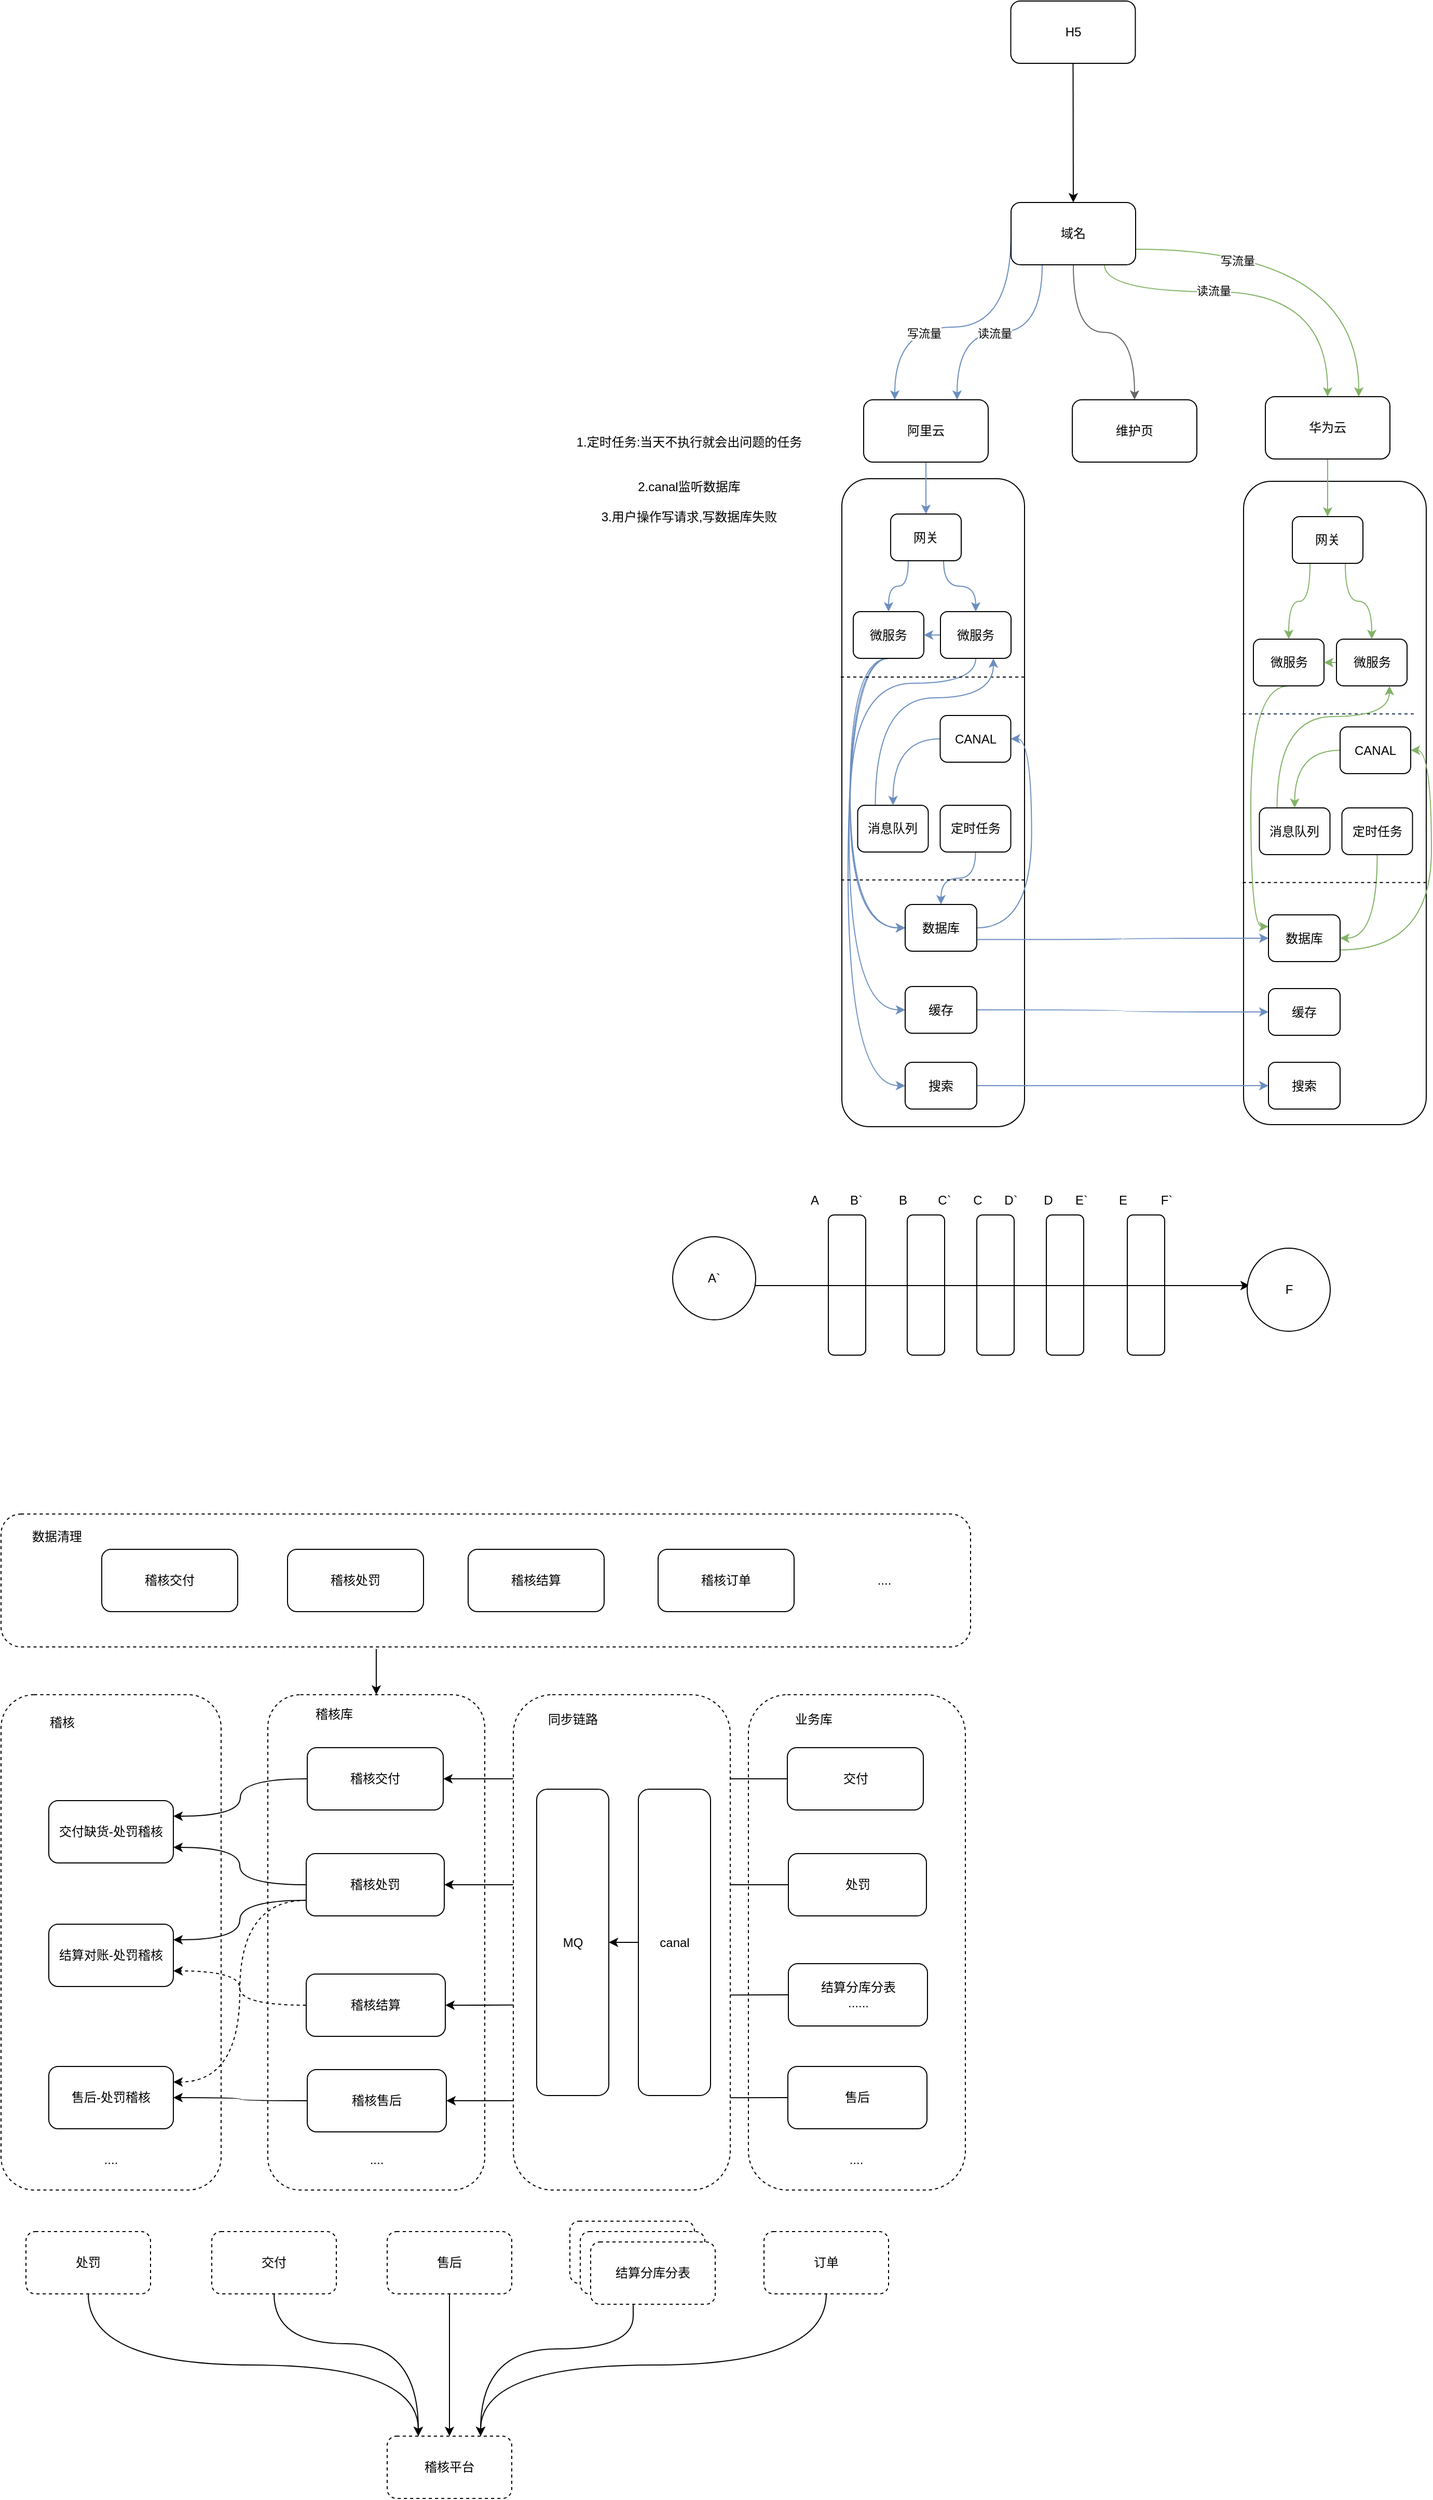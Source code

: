 <mxfile version="14.5.10" type="github">
  <diagram id="KDqxreiP4ad8gOxXgdTT" name="第 1 页">
    <mxGraphModel dx="2034" dy="1723" grid="0" gridSize="10" guides="1" tooltips="1" connect="1" arrows="1" fold="1" page="1" pageScale="1" pageWidth="827" pageHeight="1169" math="0" shadow="0">
      <root>
        <mxCell id="0" />
        <mxCell id="1" parent="0" />
        <mxCell id="o6z7c6YkSsa5U2Unl_VQ-19" value="" style="rounded=1;whiteSpace=wrap;html=1;shadow=0;dashed=1;" parent="1" vertex="1">
          <mxGeometry x="-535" y="1450" width="209" height="477" as="geometry" />
        </mxCell>
        <mxCell id="HoCIJuBs-ylIktW7Ew41-20" value="" style="rounded=1;whiteSpace=wrap;html=1;shadow=0;dashed=1;arcSize=18;" vertex="1" parent="1">
          <mxGeometry x="-72" y="1450" width="209" height="477" as="geometry" />
        </mxCell>
        <mxCell id="HoCIJuBs-ylIktW7Ew41-62" style="edgeStyle=orthogonalEdgeStyle;curved=1;rounded=0;orthogonalLoop=1;jettySize=auto;html=1;exitX=0;exitY=0.5;exitDx=0;exitDy=0;" edge="1" parent="1" source="HoCIJuBs-ylIktW7Ew41-59" target="HoCIJuBs-ylIktW7Ew41-56">
          <mxGeometry relative="1" as="geometry" />
        </mxCell>
        <mxCell id="o6z7c6YkSsa5U2Unl_VQ-18" value="" style="rounded=1;whiteSpace=wrap;html=1;shadow=0;dashed=1;" parent="1" vertex="1">
          <mxGeometry x="-792" y="1450" width="212" height="477" as="geometry" />
        </mxCell>
        <mxCell id="CtFvst-kLlxkVtz9HqXl-45" value="" style="rounded=1;whiteSpace=wrap;html=1;" parent="1" vertex="1">
          <mxGeometry x="405" y="281.5" width="176" height="619.5" as="geometry" />
        </mxCell>
        <mxCell id="CtFvst-kLlxkVtz9HqXl-6" value="" style="rounded=1;whiteSpace=wrap;html=1;" parent="1" vertex="1">
          <mxGeometry x="18" y="279" width="176" height="624" as="geometry" />
        </mxCell>
        <mxCell id="CtFvst-kLlxkVtz9HqXl-5" style="edgeStyle=orthogonalEdgeStyle;orthogonalLoop=1;jettySize=auto;html=1;exitX=0;exitY=0.5;exitDx=0;exitDy=0;curved=1;entryX=0.25;entryY=0;entryDx=0;entryDy=0;fillColor=#dae8fc;strokeColor=#6c8ebf;" parent="1" source="CtFvst-kLlxkVtz9HqXl-1" target="CtFvst-kLlxkVtz9HqXl-2" edge="1">
          <mxGeometry relative="1" as="geometry">
            <Array as="points">
              <mxPoint x="181" y="133" />
              <mxPoint x="69" y="133" />
            </Array>
          </mxGeometry>
        </mxCell>
        <mxCell id="CtFvst-kLlxkVtz9HqXl-113" value="写流量" style="edgeLabel;html=1;align=center;verticalAlign=middle;resizable=0;points=[];" parent="CtFvst-kLlxkVtz9HqXl-5" vertex="1" connectable="0">
          <mxGeometry x="0.279" y="6" relative="1" as="geometry">
            <mxPoint as="offset" />
          </mxGeometry>
        </mxCell>
        <mxCell id="CtFvst-kLlxkVtz9HqXl-43" style="edgeStyle=orthogonalEdgeStyle;curved=1;orthogonalLoop=1;jettySize=auto;html=1;exitX=0.5;exitY=1;exitDx=0;exitDy=0;entryX=0.5;entryY=0;entryDx=0;entryDy=0;fillColor=#f5f5f5;strokeColor=#666666;" parent="1" source="CtFvst-kLlxkVtz9HqXl-1" target="CtFvst-kLlxkVtz9HqXl-3" edge="1">
          <mxGeometry relative="1" as="geometry" />
        </mxCell>
        <mxCell id="CtFvst-kLlxkVtz9HqXl-63" style="edgeStyle=orthogonalEdgeStyle;curved=1;orthogonalLoop=1;jettySize=auto;html=1;exitX=0.75;exitY=1;exitDx=0;exitDy=0;entryX=0.5;entryY=0;entryDx=0;entryDy=0;fillColor=#d5e8d4;strokeColor=#82b366;" parent="1" source="CtFvst-kLlxkVtz9HqXl-1" target="CtFvst-kLlxkVtz9HqXl-4" edge="1">
          <mxGeometry relative="1" as="geometry">
            <Array as="points">
              <mxPoint x="271" y="99" />
              <mxPoint x="486" y="99" />
            </Array>
          </mxGeometry>
        </mxCell>
        <mxCell id="CtFvst-kLlxkVtz9HqXl-117" value="读流量" style="edgeLabel;html=1;align=center;verticalAlign=middle;resizable=0;points=[];" parent="CtFvst-kLlxkVtz9HqXl-63" vertex="1" connectable="0">
          <mxGeometry x="-0.234" y="1" relative="1" as="geometry">
            <mxPoint as="offset" />
          </mxGeometry>
        </mxCell>
        <mxCell id="CtFvst-kLlxkVtz9HqXl-112" style="edgeStyle=orthogonalEdgeStyle;curved=1;orthogonalLoop=1;jettySize=auto;html=1;exitX=0.25;exitY=1;exitDx=0;exitDy=0;entryX=0.75;entryY=0;entryDx=0;entryDy=0;strokeColor=#6c8ebf;fillColor=#dae8fc;" parent="1" source="CtFvst-kLlxkVtz9HqXl-1" target="CtFvst-kLlxkVtz9HqXl-2" edge="1">
          <mxGeometry relative="1" as="geometry" />
        </mxCell>
        <mxCell id="CtFvst-kLlxkVtz9HqXl-114" value="读流量" style="edgeLabel;html=1;align=center;verticalAlign=middle;resizable=0;points=[];" parent="CtFvst-kLlxkVtz9HqXl-112" vertex="1" connectable="0">
          <mxGeometry x="0.047" y="1" relative="1" as="geometry">
            <mxPoint as="offset" />
          </mxGeometry>
        </mxCell>
        <mxCell id="CtFvst-kLlxkVtz9HqXl-116" style="edgeStyle=orthogonalEdgeStyle;curved=1;orthogonalLoop=1;jettySize=auto;html=1;exitX=1;exitY=0.75;exitDx=0;exitDy=0;entryX=0.75;entryY=0;entryDx=0;entryDy=0;strokeColor=#82b366;fillColor=#d5e8d4;" parent="1" source="CtFvst-kLlxkVtz9HqXl-1" target="CtFvst-kLlxkVtz9HqXl-4" edge="1">
          <mxGeometry relative="1" as="geometry" />
        </mxCell>
        <mxCell id="CtFvst-kLlxkVtz9HqXl-118" value="写流量" style="edgeLabel;html=1;align=center;verticalAlign=middle;resizable=0;points=[];" parent="CtFvst-kLlxkVtz9HqXl-116" vertex="1" connectable="0">
          <mxGeometry x="-0.451" y="-11" relative="1" as="geometry">
            <mxPoint as="offset" />
          </mxGeometry>
        </mxCell>
        <mxCell id="CtFvst-kLlxkVtz9HqXl-1" value="域名" style="rounded=1;whiteSpace=wrap;html=1;" parent="1" vertex="1">
          <mxGeometry x="181" y="13" width="120" height="60" as="geometry" />
        </mxCell>
        <mxCell id="CtFvst-kLlxkVtz9HqXl-21" style="edgeStyle=orthogonalEdgeStyle;curved=1;orthogonalLoop=1;jettySize=auto;html=1;exitX=0.5;exitY=1;exitDx=0;exitDy=0;fillColor=#dae8fc;strokeColor=#6c8ebf;" parent="1" source="CtFvst-kLlxkVtz9HqXl-2" target="CtFvst-kLlxkVtz9HqXl-18" edge="1">
          <mxGeometry relative="1" as="geometry" />
        </mxCell>
        <mxCell id="CtFvst-kLlxkVtz9HqXl-2" value="阿里云" style="rounded=1;whiteSpace=wrap;html=1;" parent="1" vertex="1">
          <mxGeometry x="39" y="203" width="120" height="60" as="geometry" />
        </mxCell>
        <mxCell id="CtFvst-kLlxkVtz9HqXl-3" value="维护页" style="rounded=1;whiteSpace=wrap;html=1;" parent="1" vertex="1">
          <mxGeometry x="240" y="203" width="120" height="60" as="geometry" />
        </mxCell>
        <mxCell id="CtFvst-kLlxkVtz9HqXl-60" style="edgeStyle=orthogonalEdgeStyle;curved=1;orthogonalLoop=1;jettySize=auto;html=1;exitX=0.5;exitY=1;exitDx=0;exitDy=0;entryX=0.5;entryY=0;entryDx=0;entryDy=0;fillColor=#d5e8d4;strokeColor=#82b366;" parent="1" source="CtFvst-kLlxkVtz9HqXl-4" target="CtFvst-kLlxkVtz9HqXl-50" edge="1">
          <mxGeometry relative="1" as="geometry" />
        </mxCell>
        <mxCell id="CtFvst-kLlxkVtz9HqXl-4" value="华为云" style="rounded=1;whiteSpace=wrap;html=1;" parent="1" vertex="1">
          <mxGeometry x="426" y="200" width="120" height="60" as="geometry" />
        </mxCell>
        <mxCell id="CtFvst-kLlxkVtz9HqXl-15" style="edgeStyle=orthogonalEdgeStyle;orthogonalLoop=1;jettySize=auto;html=1;exitX=0.5;exitY=1;exitDx=0;exitDy=0;curved=1;" parent="1" source="CtFvst-kLlxkVtz9HqXl-10" target="CtFvst-kLlxkVtz9HqXl-1" edge="1">
          <mxGeometry relative="1" as="geometry" />
        </mxCell>
        <mxCell id="CtFvst-kLlxkVtz9HqXl-10" value="H5" style="rounded=1;whiteSpace=wrap;html=1;" parent="1" vertex="1">
          <mxGeometry x="180.75" y="-181" width="120" height="60" as="geometry" />
        </mxCell>
        <mxCell id="CtFvst-kLlxkVtz9HqXl-68" style="edgeStyle=orthogonalEdgeStyle;curved=1;orthogonalLoop=1;jettySize=auto;html=1;exitX=0.5;exitY=1;exitDx=0;exitDy=0;entryX=0;entryY=0.5;entryDx=0;entryDy=0;fillColor=#dae8fc;strokeColor=#6c8ebf;" parent="1" source="CtFvst-kLlxkVtz9HqXl-16" target="CtFvst-kLlxkVtz9HqXl-34" edge="1">
          <mxGeometry relative="1" as="geometry">
            <Array as="points">
              <mxPoint x="26" y="452" />
              <mxPoint x="26" y="712" />
            </Array>
          </mxGeometry>
        </mxCell>
        <mxCell id="CtFvst-kLlxkVtz9HqXl-105" style="edgeStyle=orthogonalEdgeStyle;curved=1;orthogonalLoop=1;jettySize=auto;html=1;exitX=0.5;exitY=1;exitDx=0;exitDy=0;entryX=0;entryY=0.5;entryDx=0;entryDy=0;strokeColor=#6c8ebf;fillColor=#dae8fc;" parent="1" source="CtFvst-kLlxkVtz9HqXl-16" target="CtFvst-kLlxkVtz9HqXl-33" edge="1">
          <mxGeometry relative="1" as="geometry">
            <Array as="points">
              <mxPoint x="25" y="452" />
              <mxPoint x="25" y="791" />
            </Array>
          </mxGeometry>
        </mxCell>
        <mxCell id="CtFvst-kLlxkVtz9HqXl-106" style="edgeStyle=orthogonalEdgeStyle;curved=1;orthogonalLoop=1;jettySize=auto;html=1;exitX=0.5;exitY=1;exitDx=0;exitDy=0;entryX=0;entryY=0.5;entryDx=0;entryDy=0;strokeColor=#6c8ebf;fillColor=#dae8fc;" parent="1" source="CtFvst-kLlxkVtz9HqXl-16" target="CtFvst-kLlxkVtz9HqXl-35" edge="1">
          <mxGeometry relative="1" as="geometry">
            <Array as="points">
              <mxPoint x="24" y="452" />
              <mxPoint x="24" y="864" />
            </Array>
          </mxGeometry>
        </mxCell>
        <mxCell id="CtFvst-kLlxkVtz9HqXl-16" value="微服务" style="rounded=1;whiteSpace=wrap;html=1;" parent="1" vertex="1">
          <mxGeometry x="29" y="407" width="68" height="45" as="geometry" />
        </mxCell>
        <mxCell id="CtFvst-kLlxkVtz9HqXl-70" style="edgeStyle=orthogonalEdgeStyle;curved=1;orthogonalLoop=1;jettySize=auto;html=1;exitX=0.5;exitY=1;exitDx=0;exitDy=0;entryX=0;entryY=0.5;entryDx=0;entryDy=0;fillColor=#dae8fc;strokeColor=#6c8ebf;" parent="1" source="CtFvst-kLlxkVtz9HqXl-17" target="CtFvst-kLlxkVtz9HqXl-34" edge="1">
          <mxGeometry relative="1" as="geometry">
            <Array as="points">
              <mxPoint x="26" y="476" />
              <mxPoint x="26" y="712" />
            </Array>
          </mxGeometry>
        </mxCell>
        <mxCell id="CtFvst-kLlxkVtz9HqXl-75" style="edgeStyle=orthogonalEdgeStyle;curved=1;orthogonalLoop=1;jettySize=auto;html=1;exitX=0;exitY=0.5;exitDx=0;exitDy=0;entryX=1;entryY=0.5;entryDx=0;entryDy=0;fillColor=#dae8fc;strokeColor=#6c8ebf;" parent="1" source="CtFvst-kLlxkVtz9HqXl-17" target="CtFvst-kLlxkVtz9HqXl-16" edge="1">
          <mxGeometry relative="1" as="geometry" />
        </mxCell>
        <mxCell id="CtFvst-kLlxkVtz9HqXl-17" value="微服务" style="rounded=1;whiteSpace=wrap;html=1;" parent="1" vertex="1">
          <mxGeometry x="113" y="407" width="68" height="45" as="geometry" />
        </mxCell>
        <mxCell id="CtFvst-kLlxkVtz9HqXl-23" style="edgeStyle=orthogonalEdgeStyle;curved=1;orthogonalLoop=1;jettySize=auto;html=1;exitX=0.75;exitY=1;exitDx=0;exitDy=0;entryX=0.5;entryY=0;entryDx=0;entryDy=0;fillColor=#dae8fc;strokeColor=#6c8ebf;" parent="1" source="CtFvst-kLlxkVtz9HqXl-18" target="CtFvst-kLlxkVtz9HqXl-17" edge="1">
          <mxGeometry relative="1" as="geometry" />
        </mxCell>
        <mxCell id="CtFvst-kLlxkVtz9HqXl-25" style="edgeStyle=orthogonalEdgeStyle;curved=1;orthogonalLoop=1;jettySize=auto;html=1;exitX=0.25;exitY=1;exitDx=0;exitDy=0;entryX=0.5;entryY=0;entryDx=0;entryDy=0;fillColor=#dae8fc;strokeColor=#6c8ebf;" parent="1" source="CtFvst-kLlxkVtz9HqXl-18" target="CtFvst-kLlxkVtz9HqXl-16" edge="1">
          <mxGeometry relative="1" as="geometry" />
        </mxCell>
        <mxCell id="CtFvst-kLlxkVtz9HqXl-18" value="网关" style="rounded=1;whiteSpace=wrap;html=1;" parent="1" vertex="1">
          <mxGeometry x="65" y="313" width="68" height="45" as="geometry" />
        </mxCell>
        <mxCell id="CtFvst-kLlxkVtz9HqXl-26" value="" style="endArrow=none;dashed=1;html=1;" parent="1" edge="1">
          <mxGeometry width="50" height="50" relative="1" as="geometry">
            <mxPoint x="17" y="470" as="sourcePoint" />
            <mxPoint x="196" y="470" as="targetPoint" />
          </mxGeometry>
        </mxCell>
        <mxCell id="CtFvst-kLlxkVtz9HqXl-74" style="edgeStyle=orthogonalEdgeStyle;curved=1;orthogonalLoop=1;jettySize=auto;html=1;exitX=0.25;exitY=0;exitDx=0;exitDy=0;entryX=0.75;entryY=1;entryDx=0;entryDy=0;fillColor=#dae8fc;strokeColor=#6c8ebf;" parent="1" source="CtFvst-kLlxkVtz9HqXl-29" target="CtFvst-kLlxkVtz9HqXl-17" edge="1">
          <mxGeometry relative="1" as="geometry">
            <Array as="points">
              <mxPoint x="50" y="490" />
              <mxPoint x="164" y="490" />
            </Array>
          </mxGeometry>
        </mxCell>
        <mxCell id="CtFvst-kLlxkVtz9HqXl-29" value="消息队列" style="rounded=1;whiteSpace=wrap;html=1;" parent="1" vertex="1">
          <mxGeometry x="33.25" y="593.5" width="68" height="45" as="geometry" />
        </mxCell>
        <mxCell id="CtFvst-kLlxkVtz9HqXl-67" style="edgeStyle=orthogonalEdgeStyle;curved=1;orthogonalLoop=1;jettySize=auto;html=1;exitX=0.5;exitY=1;exitDx=0;exitDy=0;entryX=0.5;entryY=0;entryDx=0;entryDy=0;fillColor=#dae8fc;strokeColor=#6c8ebf;" parent="1" source="CtFvst-kLlxkVtz9HqXl-30" target="CtFvst-kLlxkVtz9HqXl-34" edge="1">
          <mxGeometry relative="1" as="geometry" />
        </mxCell>
        <mxCell id="CtFvst-kLlxkVtz9HqXl-30" value="&lt;span&gt;定时任务&lt;/span&gt;" style="rounded=1;whiteSpace=wrap;html=1;" parent="1" vertex="1">
          <mxGeometry x="112.75" y="593.5" width="68" height="45" as="geometry" />
        </mxCell>
        <mxCell id="CtFvst-kLlxkVtz9HqXl-31" value="" style="endArrow=none;dashed=1;html=1;entryX=1;entryY=0.399;entryDx=0;entryDy=0;entryPerimeter=0;exitX=-0.01;exitY=0.399;exitDx=0;exitDy=0;exitPerimeter=0;" parent="1" edge="1">
          <mxGeometry width="50" height="50" relative="1" as="geometry">
            <mxPoint x="17.24" y="665.407" as="sourcePoint" />
            <mxPoint x="195" y="665.407" as="targetPoint" />
          </mxGeometry>
        </mxCell>
        <mxCell id="CtFvst-kLlxkVtz9HqXl-32" value="1.定时任务:当天不执行就会出问题的任务&lt;br&gt;&lt;br&gt;&lt;br&gt;2.canal监听数据库&lt;br&gt;&lt;br&gt;3.用户操作写请求,写数据库失败&lt;br&gt;&lt;br&gt;" style="text;html=1;strokeColor=none;fillColor=none;align=center;verticalAlign=middle;whiteSpace=wrap;rounded=0;" parent="1" vertex="1">
          <mxGeometry x="-257" y="215" width="256" height="143" as="geometry" />
        </mxCell>
        <mxCell id="CtFvst-kLlxkVtz9HqXl-78" style="edgeStyle=orthogonalEdgeStyle;curved=1;orthogonalLoop=1;jettySize=auto;html=1;exitX=1;exitY=0.5;exitDx=0;exitDy=0;entryX=0;entryY=0.5;entryDx=0;entryDy=0;fillColor=#dae8fc;strokeColor=#6c8ebf;" parent="1" source="CtFvst-kLlxkVtz9HqXl-33" target="CtFvst-kLlxkVtz9HqXl-57" edge="1">
          <mxGeometry relative="1" as="geometry" />
        </mxCell>
        <mxCell id="CtFvst-kLlxkVtz9HqXl-33" value="缓存" style="rounded=1;whiteSpace=wrap;html=1;" parent="1" vertex="1">
          <mxGeometry x="79" y="768" width="69" height="45" as="geometry" />
        </mxCell>
        <mxCell id="CtFvst-kLlxkVtz9HqXl-73" style="edgeStyle=orthogonalEdgeStyle;curved=1;orthogonalLoop=1;jettySize=auto;html=1;exitX=1;exitY=0.5;exitDx=0;exitDy=0;entryX=1;entryY=0.5;entryDx=0;entryDy=0;fillColor=#dae8fc;strokeColor=#6c8ebf;" parent="1" source="CtFvst-kLlxkVtz9HqXl-34" target="CtFvst-kLlxkVtz9HqXl-71" edge="1">
          <mxGeometry relative="1" as="geometry" />
        </mxCell>
        <mxCell id="CtFvst-kLlxkVtz9HqXl-77" style="edgeStyle=orthogonalEdgeStyle;curved=1;orthogonalLoop=1;jettySize=auto;html=1;exitX=1;exitY=0.75;exitDx=0;exitDy=0;entryX=0;entryY=0.5;entryDx=0;entryDy=0;fillColor=#dae8fc;strokeColor=#6c8ebf;" parent="1" source="CtFvst-kLlxkVtz9HqXl-34" target="CtFvst-kLlxkVtz9HqXl-58" edge="1">
          <mxGeometry relative="1" as="geometry" />
        </mxCell>
        <mxCell id="CtFvst-kLlxkVtz9HqXl-34" value="数据库" style="rounded=1;whiteSpace=wrap;html=1;" parent="1" vertex="1">
          <mxGeometry x="79" y="689" width="69" height="45" as="geometry" />
        </mxCell>
        <mxCell id="CtFvst-kLlxkVtz9HqXl-79" style="edgeStyle=orthogonalEdgeStyle;curved=1;orthogonalLoop=1;jettySize=auto;html=1;exitX=1;exitY=0.5;exitDx=0;exitDy=0;entryX=0;entryY=0.5;entryDx=0;entryDy=0;fillColor=#dae8fc;strokeColor=#6c8ebf;" parent="1" source="CtFvst-kLlxkVtz9HqXl-35" target="CtFvst-kLlxkVtz9HqXl-59" edge="1">
          <mxGeometry relative="1" as="geometry" />
        </mxCell>
        <mxCell id="CtFvst-kLlxkVtz9HqXl-35" value="搜索" style="rounded=1;whiteSpace=wrap;html=1;" parent="1" vertex="1">
          <mxGeometry x="79" y="841" width="69" height="45" as="geometry" />
        </mxCell>
        <mxCell id="CtFvst-kLlxkVtz9HqXl-104" style="edgeStyle=orthogonalEdgeStyle;curved=1;orthogonalLoop=1;jettySize=auto;html=1;exitX=0.5;exitY=1;exitDx=0;exitDy=0;entryX=0;entryY=0.25;entryDx=0;entryDy=0;fillColor=#d5e8d4;strokeColor=#82b366;" parent="1" source="CtFvst-kLlxkVtz9HqXl-46" target="CtFvst-kLlxkVtz9HqXl-58" edge="1">
          <mxGeometry relative="1" as="geometry">
            <Array as="points">
              <mxPoint x="412" y="479" />
              <mxPoint x="412" y="710" />
            </Array>
          </mxGeometry>
        </mxCell>
        <mxCell id="CtFvst-kLlxkVtz9HqXl-46" value="微服务" style="rounded=1;whiteSpace=wrap;html=1;" parent="1" vertex="1">
          <mxGeometry x="414.5" y="433.5" width="68" height="45" as="geometry" />
        </mxCell>
        <mxCell id="CtFvst-kLlxkVtz9HqXl-103" style="edgeStyle=orthogonalEdgeStyle;curved=1;orthogonalLoop=1;jettySize=auto;html=1;exitX=0;exitY=0.5;exitDx=0;exitDy=0;entryX=1;entryY=0.5;entryDx=0;entryDy=0;fillColor=#d5e8d4;strokeColor=#82b366;" parent="1" source="CtFvst-kLlxkVtz9HqXl-47" target="CtFvst-kLlxkVtz9HqXl-46" edge="1">
          <mxGeometry relative="1" as="geometry" />
        </mxCell>
        <mxCell id="CtFvst-kLlxkVtz9HqXl-47" value="微服务" style="rounded=1;whiteSpace=wrap;html=1;" parent="1" vertex="1">
          <mxGeometry x="494.5" y="433.5" width="68" height="45" as="geometry" />
        </mxCell>
        <mxCell id="CtFvst-kLlxkVtz9HqXl-48" style="edgeStyle=orthogonalEdgeStyle;curved=1;orthogonalLoop=1;jettySize=auto;html=1;exitX=0.75;exitY=1;exitDx=0;exitDy=0;entryX=0.5;entryY=0;entryDx=0;entryDy=0;fillColor=#d5e8d4;strokeColor=#82b366;" parent="1" source="CtFvst-kLlxkVtz9HqXl-50" target="CtFvst-kLlxkVtz9HqXl-47" edge="1">
          <mxGeometry relative="1" as="geometry" />
        </mxCell>
        <mxCell id="CtFvst-kLlxkVtz9HqXl-49" style="edgeStyle=orthogonalEdgeStyle;curved=1;orthogonalLoop=1;jettySize=auto;html=1;exitX=0.25;exitY=1;exitDx=0;exitDy=0;entryX=0.5;entryY=0;entryDx=0;entryDy=0;fillColor=#d5e8d4;strokeColor=#82b366;" parent="1" source="CtFvst-kLlxkVtz9HqXl-50" target="CtFvst-kLlxkVtz9HqXl-46" edge="1">
          <mxGeometry relative="1" as="geometry" />
        </mxCell>
        <mxCell id="CtFvst-kLlxkVtz9HqXl-50" value="网关" style="rounded=1;whiteSpace=wrap;html=1;" parent="1" vertex="1">
          <mxGeometry x="452" y="315.5" width="68" height="45" as="geometry" />
        </mxCell>
        <mxCell id="CtFvst-kLlxkVtz9HqXl-51" value="" style="endArrow=none;dashed=1;html=1;fillColor=#d5e8d4;strokeColor=#1D3557;" parent="1" edge="1">
          <mxGeometry width="50" height="50" relative="1" as="geometry">
            <mxPoint x="404" y="505.5" as="sourcePoint" />
            <mxPoint x="571" y="505.5" as="targetPoint" />
          </mxGeometry>
        </mxCell>
        <mxCell id="CtFvst-kLlxkVtz9HqXl-102" style="edgeStyle=orthogonalEdgeStyle;curved=1;orthogonalLoop=1;jettySize=auto;html=1;exitX=0.25;exitY=0;exitDx=0;exitDy=0;entryX=0.75;entryY=1;entryDx=0;entryDy=0;fillColor=#d5e8d4;strokeColor=#82b366;" parent="1" source="CtFvst-kLlxkVtz9HqXl-54" target="CtFvst-kLlxkVtz9HqXl-47" edge="1">
          <mxGeometry relative="1" as="geometry">
            <Array as="points">
              <mxPoint x="437" y="508" />
              <mxPoint x="546" y="508" />
            </Array>
          </mxGeometry>
        </mxCell>
        <mxCell id="CtFvst-kLlxkVtz9HqXl-54" value="消息队列" style="rounded=1;whiteSpace=wrap;html=1;" parent="1" vertex="1">
          <mxGeometry x="420.25" y="596" width="68" height="45" as="geometry" />
        </mxCell>
        <mxCell id="CtFvst-kLlxkVtz9HqXl-100" style="edgeStyle=orthogonalEdgeStyle;curved=1;orthogonalLoop=1;jettySize=auto;html=1;exitX=0.5;exitY=1;exitDx=0;exitDy=0;entryX=1;entryY=0.5;entryDx=0;entryDy=0;fillColor=#d5e8d4;strokeColor=#82b366;" parent="1" source="CtFvst-kLlxkVtz9HqXl-55" target="CtFvst-kLlxkVtz9HqXl-58" edge="1">
          <mxGeometry relative="1" as="geometry" />
        </mxCell>
        <mxCell id="CtFvst-kLlxkVtz9HqXl-55" value="&lt;span&gt;定时任务&lt;/span&gt;" style="rounded=1;whiteSpace=wrap;html=1;" parent="1" vertex="1">
          <mxGeometry x="499.75" y="596" width="68" height="45" as="geometry" />
        </mxCell>
        <mxCell id="CtFvst-kLlxkVtz9HqXl-56" value="" style="endArrow=none;dashed=1;html=1;entryX=1;entryY=0.399;entryDx=0;entryDy=0;entryPerimeter=0;exitX=-0.01;exitY=0.399;exitDx=0;exitDy=0;exitPerimeter=0;" parent="1" edge="1">
          <mxGeometry width="50" height="50" relative="1" as="geometry">
            <mxPoint x="404.24" y="667.907" as="sourcePoint" />
            <mxPoint x="582" y="667.907" as="targetPoint" />
          </mxGeometry>
        </mxCell>
        <mxCell id="CtFvst-kLlxkVtz9HqXl-57" value="缓存" style="rounded=1;whiteSpace=wrap;html=1;" parent="1" vertex="1">
          <mxGeometry x="429" y="770" width="69" height="45" as="geometry" />
        </mxCell>
        <mxCell id="CtFvst-kLlxkVtz9HqXl-101" style="edgeStyle=orthogonalEdgeStyle;curved=1;orthogonalLoop=1;jettySize=auto;html=1;exitX=1;exitY=0.75;exitDx=0;exitDy=0;entryX=1;entryY=0.5;entryDx=0;entryDy=0;fillColor=#d5e8d4;strokeColor=#82b366;" parent="1" source="CtFvst-kLlxkVtz9HqXl-58" target="CtFvst-kLlxkVtz9HqXl-98" edge="1">
          <mxGeometry relative="1" as="geometry" />
        </mxCell>
        <mxCell id="CtFvst-kLlxkVtz9HqXl-58" value="数据库" style="rounded=1;whiteSpace=wrap;html=1;" parent="1" vertex="1">
          <mxGeometry x="429" y="699" width="69" height="45" as="geometry" />
        </mxCell>
        <mxCell id="CtFvst-kLlxkVtz9HqXl-59" value="搜索" style="rounded=1;whiteSpace=wrap;html=1;" parent="1" vertex="1">
          <mxGeometry x="429" y="841" width="69" height="45" as="geometry" />
        </mxCell>
        <mxCell id="CtFvst-kLlxkVtz9HqXl-72" style="edgeStyle=orthogonalEdgeStyle;curved=1;orthogonalLoop=1;jettySize=auto;html=1;exitX=0;exitY=0.5;exitDx=0;exitDy=0;fillColor=#dae8fc;strokeColor=#6c8ebf;" parent="1" source="CtFvst-kLlxkVtz9HqXl-71" target="CtFvst-kLlxkVtz9HqXl-29" edge="1">
          <mxGeometry relative="1" as="geometry" />
        </mxCell>
        <mxCell id="CtFvst-kLlxkVtz9HqXl-71" value="CANAL" style="rounded=1;whiteSpace=wrap;html=1;" parent="1" vertex="1">
          <mxGeometry x="112.75" y="507" width="68" height="45" as="geometry" />
        </mxCell>
        <mxCell id="CtFvst-kLlxkVtz9HqXl-80" value="" style="rounded=1;whiteSpace=wrap;html=1;" parent="1" vertex="1">
          <mxGeometry x="5" y="988" width="36" height="135" as="geometry" />
        </mxCell>
        <mxCell id="CtFvst-kLlxkVtz9HqXl-81" value="" style="rounded=1;whiteSpace=wrap;html=1;" parent="1" vertex="1">
          <mxGeometry x="81" y="988" width="36" height="135" as="geometry" />
        </mxCell>
        <mxCell id="CtFvst-kLlxkVtz9HqXl-82" value="" style="rounded=1;whiteSpace=wrap;html=1;" parent="1" vertex="1">
          <mxGeometry x="148" y="988" width="36" height="135" as="geometry" />
        </mxCell>
        <mxCell id="CtFvst-kLlxkVtz9HqXl-83" value="" style="rounded=1;whiteSpace=wrap;html=1;" parent="1" vertex="1">
          <mxGeometry x="215" y="988" width="36" height="135" as="geometry" />
        </mxCell>
        <mxCell id="CtFvst-kLlxkVtz9HqXl-84" value="" style="rounded=1;whiteSpace=wrap;html=1;" parent="1" vertex="1">
          <mxGeometry x="293" y="988" width="36" height="135" as="geometry" />
        </mxCell>
        <mxCell id="CtFvst-kLlxkVtz9HqXl-85" value="" style="endArrow=classic;html=1;" parent="1" edge="1">
          <mxGeometry width="50" height="50" relative="1" as="geometry">
            <mxPoint x="-69" y="1056" as="sourcePoint" />
            <mxPoint x="411" y="1056" as="targetPoint" />
          </mxGeometry>
        </mxCell>
        <mxCell id="CtFvst-kLlxkVtz9HqXl-86" value="A" style="text;html=1;strokeColor=none;fillColor=none;align=center;verticalAlign=middle;whiteSpace=wrap;rounded=0;" parent="1" vertex="1">
          <mxGeometry x="-28" y="964" width="40" height="20" as="geometry" />
        </mxCell>
        <mxCell id="CtFvst-kLlxkVtz9HqXl-87" value="B`" style="text;html=1;strokeColor=none;fillColor=none;align=center;verticalAlign=middle;whiteSpace=wrap;rounded=0;" parent="1" vertex="1">
          <mxGeometry x="12" y="964" width="40" height="20" as="geometry" />
        </mxCell>
        <mxCell id="CtFvst-kLlxkVtz9HqXl-88" value="B" style="text;html=1;strokeColor=none;fillColor=none;align=center;verticalAlign=middle;whiteSpace=wrap;rounded=0;" parent="1" vertex="1">
          <mxGeometry x="57" y="964" width="40" height="20" as="geometry" />
        </mxCell>
        <mxCell id="CtFvst-kLlxkVtz9HqXl-89" value="C`" style="text;html=1;strokeColor=none;fillColor=none;align=center;verticalAlign=middle;whiteSpace=wrap;rounded=0;" parent="1" vertex="1">
          <mxGeometry x="97" y="964" width="40" height="20" as="geometry" />
        </mxCell>
        <mxCell id="CtFvst-kLlxkVtz9HqXl-90" value="C" style="text;html=1;strokeColor=none;fillColor=none;align=center;verticalAlign=middle;whiteSpace=wrap;rounded=0;" parent="1" vertex="1">
          <mxGeometry x="129" y="964" width="40" height="20" as="geometry" />
        </mxCell>
        <mxCell id="CtFvst-kLlxkVtz9HqXl-91" value="D`" style="text;html=1;strokeColor=none;fillColor=none;align=center;verticalAlign=middle;whiteSpace=wrap;rounded=0;" parent="1" vertex="1">
          <mxGeometry x="161" y="964" width="40" height="20" as="geometry" />
        </mxCell>
        <mxCell id="CtFvst-kLlxkVtz9HqXl-92" value="D" style="text;html=1;strokeColor=none;fillColor=none;align=center;verticalAlign=middle;whiteSpace=wrap;rounded=0;" parent="1" vertex="1">
          <mxGeometry x="197" y="964" width="40" height="20" as="geometry" />
        </mxCell>
        <mxCell id="CtFvst-kLlxkVtz9HqXl-93" value="E`" style="text;html=1;strokeColor=none;fillColor=none;align=center;verticalAlign=middle;whiteSpace=wrap;rounded=0;" parent="1" vertex="1">
          <mxGeometry x="229" y="964" width="40" height="20" as="geometry" />
        </mxCell>
        <mxCell id="CtFvst-kLlxkVtz9HqXl-94" value="E" style="text;html=1;strokeColor=none;fillColor=none;align=center;verticalAlign=middle;whiteSpace=wrap;rounded=0;" parent="1" vertex="1">
          <mxGeometry x="269" y="964" width="40" height="20" as="geometry" />
        </mxCell>
        <mxCell id="CtFvst-kLlxkVtz9HqXl-95" value="F`" style="text;html=1;strokeColor=none;fillColor=none;align=center;verticalAlign=middle;whiteSpace=wrap;rounded=0;" parent="1" vertex="1">
          <mxGeometry x="311" y="964" width="40" height="20" as="geometry" />
        </mxCell>
        <mxCell id="CtFvst-kLlxkVtz9HqXl-96" value="A`" style="ellipse;whiteSpace=wrap;html=1;aspect=fixed;" parent="1" vertex="1">
          <mxGeometry x="-145" y="1009" width="80" height="80" as="geometry" />
        </mxCell>
        <mxCell id="CtFvst-kLlxkVtz9HqXl-97" value="F" style="ellipse;whiteSpace=wrap;html=1;aspect=fixed;" parent="1" vertex="1">
          <mxGeometry x="408.5" y="1020" width="80" height="80" as="geometry" />
        </mxCell>
        <mxCell id="CtFvst-kLlxkVtz9HqXl-99" style="edgeStyle=orthogonalEdgeStyle;curved=1;orthogonalLoop=1;jettySize=auto;html=1;exitX=0;exitY=0.5;exitDx=0;exitDy=0;entryX=0.5;entryY=0;entryDx=0;entryDy=0;fillColor=#d5e8d4;strokeColor=#82b366;" parent="1" source="CtFvst-kLlxkVtz9HqXl-98" target="CtFvst-kLlxkVtz9HqXl-54" edge="1">
          <mxGeometry relative="1" as="geometry" />
        </mxCell>
        <mxCell id="CtFvst-kLlxkVtz9HqXl-98" value="CANAL" style="rounded=1;whiteSpace=wrap;html=1;" parent="1" vertex="1">
          <mxGeometry x="498" y="518" width="68" height="45" as="geometry" />
        </mxCell>
        <mxCell id="o6z7c6YkSsa5U2Unl_VQ-2" value="交付缺货-处罚稽核" style="rounded=1;whiteSpace=wrap;html=1;" parent="1" vertex="1">
          <mxGeometry x="-746" y="1552" width="120" height="60" as="geometry" />
        </mxCell>
        <mxCell id="o6z7c6YkSsa5U2Unl_VQ-3" value="结算对账-处罚稽核" style="rounded=1;whiteSpace=wrap;html=1;" parent="1" vertex="1">
          <mxGeometry x="-746" y="1671" width="120" height="60" as="geometry" />
        </mxCell>
        <mxCell id="o6z7c6YkSsa5U2Unl_VQ-9" style="edgeStyle=orthogonalEdgeStyle;rounded=0;orthogonalLoop=1;jettySize=auto;html=1;exitX=0;exitY=0.5;exitDx=0;exitDy=0;entryX=1;entryY=0.25;entryDx=0;entryDy=0;curved=1;" parent="1" source="o6z7c6YkSsa5U2Unl_VQ-5" target="o6z7c6YkSsa5U2Unl_VQ-2" edge="1">
          <mxGeometry relative="1" as="geometry" />
        </mxCell>
        <mxCell id="o6z7c6YkSsa5U2Unl_VQ-5" value="稽核交付" style="rounded=1;whiteSpace=wrap;html=1;" parent="1" vertex="1">
          <mxGeometry x="-497" y="1501" width="131" height="60" as="geometry" />
        </mxCell>
        <mxCell id="o6z7c6YkSsa5U2Unl_VQ-12" style="edgeStyle=orthogonalEdgeStyle;curved=1;rounded=0;orthogonalLoop=1;jettySize=auto;html=1;exitX=0;exitY=0.5;exitDx=0;exitDy=0;entryX=1;entryY=0.75;entryDx=0;entryDy=0;" parent="1" source="o6z7c6YkSsa5U2Unl_VQ-7" target="o6z7c6YkSsa5U2Unl_VQ-2" edge="1">
          <mxGeometry relative="1" as="geometry" />
        </mxCell>
        <mxCell id="o6z7c6YkSsa5U2Unl_VQ-13" style="edgeStyle=orthogonalEdgeStyle;curved=1;rounded=0;orthogonalLoop=1;jettySize=auto;html=1;exitX=0;exitY=0.75;exitDx=0;exitDy=0;entryX=1;entryY=0.25;entryDx=0;entryDy=0;" parent="1" source="o6z7c6YkSsa5U2Unl_VQ-7" target="o6z7c6YkSsa5U2Unl_VQ-3" edge="1">
          <mxGeometry relative="1" as="geometry" />
        </mxCell>
        <mxCell id="HoCIJuBs-ylIktW7Ew41-57" style="edgeStyle=orthogonalEdgeStyle;curved=1;rounded=0;orthogonalLoop=1;jettySize=auto;html=1;exitX=0;exitY=0.75;exitDx=0;exitDy=0;entryX=1;entryY=0.25;entryDx=0;entryDy=0;dashed=1;" edge="1" parent="1" source="o6z7c6YkSsa5U2Unl_VQ-7" target="HoCIJuBs-ylIktW7Ew41-55">
          <mxGeometry relative="1" as="geometry" />
        </mxCell>
        <mxCell id="o6z7c6YkSsa5U2Unl_VQ-7" value="稽核处罚" style="rounded=1;whiteSpace=wrap;html=1;" parent="1" vertex="1">
          <mxGeometry x="-498" y="1603" width="133" height="60" as="geometry" />
        </mxCell>
        <mxCell id="o6z7c6YkSsa5U2Unl_VQ-16" style="edgeStyle=orthogonalEdgeStyle;curved=1;rounded=0;orthogonalLoop=1;jettySize=auto;html=1;exitX=0;exitY=0.5;exitDx=0;exitDy=0;entryX=1;entryY=0.75;entryDx=0;entryDy=0;dashed=1;" parent="1" source="o6z7c6YkSsa5U2Unl_VQ-15" target="o6z7c6YkSsa5U2Unl_VQ-3" edge="1">
          <mxGeometry relative="1" as="geometry" />
        </mxCell>
        <mxCell id="o6z7c6YkSsa5U2Unl_VQ-15" value="稽核结算" style="rounded=1;whiteSpace=wrap;html=1;" parent="1" vertex="1">
          <mxGeometry x="-498" y="1719" width="134" height="60" as="geometry" />
        </mxCell>
        <mxCell id="o6z7c6YkSsa5U2Unl_VQ-20" value="稽核" style="text;html=1;strokeColor=none;fillColor=none;align=center;verticalAlign=middle;whiteSpace=wrap;rounded=0;shadow=0;dashed=1;" parent="1" vertex="1">
          <mxGeometry x="-768" y="1467" width="70" height="19" as="geometry" />
        </mxCell>
        <mxCell id="o6z7c6YkSsa5U2Unl_VQ-37" style="edgeStyle=orthogonalEdgeStyle;curved=1;rounded=0;orthogonalLoop=1;jettySize=auto;html=1;exitX=0.5;exitY=1;exitDx=0;exitDy=0;entryX=0.25;entryY=0;entryDx=0;entryDy=0;" parent="1" source="o6z7c6YkSsa5U2Unl_VQ-34" target="o6z7c6YkSsa5U2Unl_VQ-36" edge="1">
          <mxGeometry relative="1" as="geometry">
            <Array as="points">
              <mxPoint x="-529" y="2075" />
              <mxPoint x="-390" y="2075" />
            </Array>
          </mxGeometry>
        </mxCell>
        <mxCell id="o6z7c6YkSsa5U2Unl_VQ-34" value="交付" style="rounded=1;whiteSpace=wrap;html=1;shadow=0;dashed=1;" parent="1" vertex="1">
          <mxGeometry x="-589" y="1967" width="120" height="60" as="geometry" />
        </mxCell>
        <mxCell id="o6z7c6YkSsa5U2Unl_VQ-38" style="edgeStyle=orthogonalEdgeStyle;curved=1;rounded=0;orthogonalLoop=1;jettySize=auto;html=1;exitX=0.5;exitY=1;exitDx=0;exitDy=0;entryX=0.5;entryY=0;entryDx=0;entryDy=0;" parent="1" source="o6z7c6YkSsa5U2Unl_VQ-35" target="o6z7c6YkSsa5U2Unl_VQ-36" edge="1">
          <mxGeometry relative="1" as="geometry" />
        </mxCell>
        <mxCell id="o6z7c6YkSsa5U2Unl_VQ-35" value="售后" style="rounded=1;whiteSpace=wrap;html=1;shadow=0;dashed=1;" parent="1" vertex="1">
          <mxGeometry x="-420" y="1967" width="120" height="60" as="geometry" />
        </mxCell>
        <mxCell id="o6z7c6YkSsa5U2Unl_VQ-36" value="稽核平台" style="rounded=1;whiteSpace=wrap;html=1;shadow=0;dashed=1;" parent="1" vertex="1">
          <mxGeometry x="-420" y="2164" width="120" height="60" as="geometry" />
        </mxCell>
        <mxCell id="o6z7c6YkSsa5U2Unl_VQ-40" style="edgeStyle=orthogonalEdgeStyle;curved=1;rounded=0;orthogonalLoop=1;jettySize=auto;html=1;exitX=0.5;exitY=1;exitDx=0;exitDy=0;entryX=0.75;entryY=0;entryDx=0;entryDy=0;" parent="1" source="o6z7c6YkSsa5U2Unl_VQ-39" target="o6z7c6YkSsa5U2Unl_VQ-36" edge="1">
          <mxGeometry relative="1" as="geometry">
            <Array as="points">
              <mxPoint x="-183" y="2080" />
              <mxPoint x="-330" y="2080" />
            </Array>
          </mxGeometry>
        </mxCell>
        <mxCell id="o6z7c6YkSsa5U2Unl_VQ-39" value="结算分库分表" style="rounded=1;whiteSpace=wrap;html=1;shadow=0;dashed=1;" parent="1" vertex="1">
          <mxGeometry x="-244" y="1957" width="120" height="60" as="geometry" />
        </mxCell>
        <mxCell id="HoCIJuBs-ylIktW7Ew41-22" style="edgeStyle=orthogonalEdgeStyle;rounded=0;orthogonalLoop=1;jettySize=auto;html=1;exitX=0;exitY=0.5;exitDx=0;exitDy=0;entryX=1;entryY=0.5;entryDx=0;entryDy=0;curved=1;" edge="1" parent="1" source="HoCIJuBs-ylIktW7Ew41-2" target="o6z7c6YkSsa5U2Unl_VQ-5">
          <mxGeometry relative="1" as="geometry" />
        </mxCell>
        <mxCell id="HoCIJuBs-ylIktW7Ew41-2" value="交付" style="rounded=1;whiteSpace=wrap;html=1;" vertex="1" parent="1">
          <mxGeometry x="-34.5" y="1501" width="131" height="60" as="geometry" />
        </mxCell>
        <mxCell id="HoCIJuBs-ylIktW7Ew41-30" style="edgeStyle=orthogonalEdgeStyle;curved=1;rounded=0;orthogonalLoop=1;jettySize=auto;html=1;exitX=0;exitY=0.5;exitDx=0;exitDy=0;entryX=1;entryY=0.5;entryDx=0;entryDy=0;" edge="1" parent="1" source="HoCIJuBs-ylIktW7Ew41-4" target="o6z7c6YkSsa5U2Unl_VQ-7">
          <mxGeometry relative="1" as="geometry" />
        </mxCell>
        <mxCell id="HoCIJuBs-ylIktW7Ew41-4" value="处罚" style="rounded=1;whiteSpace=wrap;html=1;" vertex="1" parent="1">
          <mxGeometry x="-33.5" y="1603" width="133" height="60" as="geometry" />
        </mxCell>
        <mxCell id="HoCIJuBs-ylIktW7Ew41-31" style="edgeStyle=orthogonalEdgeStyle;curved=1;rounded=0;orthogonalLoop=1;jettySize=auto;html=1;exitX=0;exitY=0.5;exitDx=0;exitDy=0;entryX=1;entryY=0.5;entryDx=0;entryDy=0;" edge="1" parent="1" source="HoCIJuBs-ylIktW7Ew41-6" target="o6z7c6YkSsa5U2Unl_VQ-15">
          <mxGeometry relative="1" as="geometry" />
        </mxCell>
        <mxCell id="HoCIJuBs-ylIktW7Ew41-6" value="结算分库分表&lt;br&gt;......" style="rounded=1;whiteSpace=wrap;html=1;" vertex="1" parent="1">
          <mxGeometry x="-33.5" y="1709" width="134" height="60" as="geometry" />
        </mxCell>
        <mxCell id="HoCIJuBs-ylIktW7Ew41-7" value="业务库" style="text;html=1;strokeColor=none;fillColor=none;align=center;verticalAlign=middle;whiteSpace=wrap;rounded=0;shadow=0;dashed=1;" vertex="1" parent="1">
          <mxGeometry x="-44.5" y="1464" width="70" height="19" as="geometry" />
        </mxCell>
        <mxCell id="HoCIJuBs-ylIktW7Ew41-27" value="稽核库" style="text;html=1;strokeColor=none;fillColor=none;align=center;verticalAlign=middle;whiteSpace=wrap;rounded=0;shadow=0;dashed=1;" vertex="1" parent="1">
          <mxGeometry x="-506" y="1459" width="70" height="19" as="geometry" />
        </mxCell>
        <mxCell id="HoCIJuBs-ylIktW7Ew41-64" style="edgeStyle=orthogonalEdgeStyle;curved=1;rounded=0;orthogonalLoop=1;jettySize=auto;html=1;exitX=0.387;exitY=1.016;exitDx=0;exitDy=0;entryX=0.5;entryY=0;entryDx=0;entryDy=0;exitPerimeter=0;" edge="1" parent="1" source="HoCIJuBs-ylIktW7Ew41-32" target="o6z7c6YkSsa5U2Unl_VQ-19">
          <mxGeometry relative="1" as="geometry" />
        </mxCell>
        <mxCell id="HoCIJuBs-ylIktW7Ew41-32" value="" style="rounded=1;whiteSpace=wrap;html=1;shadow=0;dashed=1;" vertex="1" parent="1">
          <mxGeometry x="-792" y="1276" width="934" height="128" as="geometry" />
        </mxCell>
        <mxCell id="HoCIJuBs-ylIktW7Ew41-34" value="数据清理" style="text;html=1;strokeColor=none;fillColor=none;align=center;verticalAlign=middle;whiteSpace=wrap;rounded=0;" vertex="1" parent="1">
          <mxGeometry x="-768" y="1291" width="60" height="13" as="geometry" />
        </mxCell>
        <mxCell id="HoCIJuBs-ylIktW7Ew41-35" value="稽核交付" style="rounded=1;whiteSpace=wrap;html=1;" vertex="1" parent="1">
          <mxGeometry x="-695" y="1310" width="131" height="60" as="geometry" />
        </mxCell>
        <mxCell id="HoCIJuBs-ylIktW7Ew41-36" value="稽核处罚" style="rounded=1;whiteSpace=wrap;html=1;" vertex="1" parent="1">
          <mxGeometry x="-516" y="1310" width="131" height="60" as="geometry" />
        </mxCell>
        <mxCell id="HoCIJuBs-ylIktW7Ew41-37" value="稽核结算" style="rounded=1;whiteSpace=wrap;html=1;" vertex="1" parent="1">
          <mxGeometry x="-342" y="1310" width="131" height="60" as="geometry" />
        </mxCell>
        <mxCell id="HoCIJuBs-ylIktW7Ew41-38" value="...." style="text;html=1;strokeColor=none;fillColor=none;align=center;verticalAlign=middle;whiteSpace=wrap;rounded=0;" vertex="1" parent="1">
          <mxGeometry x="29" y="1333.5" width="60" height="13" as="geometry" />
        </mxCell>
        <mxCell id="HoCIJuBs-ylIktW7Ew41-40" value="" style="rounded=1;whiteSpace=wrap;html=1;shadow=0;dashed=1;arcSize=18;" vertex="1" parent="1">
          <mxGeometry x="-298.5" y="1450" width="209" height="477" as="geometry" />
        </mxCell>
        <mxCell id="HoCIJuBs-ylIktW7Ew41-45" style="edgeStyle=orthogonalEdgeStyle;curved=1;rounded=0;orthogonalLoop=1;jettySize=auto;html=1;exitX=0;exitY=0.5;exitDx=0;exitDy=0;entryX=1;entryY=0.5;entryDx=0;entryDy=0;" edge="1" parent="1" source="HoCIJuBs-ylIktW7Ew41-43" target="HoCIJuBs-ylIktW7Ew41-44">
          <mxGeometry relative="1" as="geometry" />
        </mxCell>
        <mxCell id="HoCIJuBs-ylIktW7Ew41-51" style="edgeStyle=orthogonalEdgeStyle;curved=1;rounded=0;orthogonalLoop=1;jettySize=auto;html=1;exitX=0.5;exitY=1;exitDx=0;exitDy=0;entryX=0.75;entryY=0;entryDx=0;entryDy=0;" edge="1" parent="1" source="HoCIJuBs-ylIktW7Ew41-46" target="o6z7c6YkSsa5U2Unl_VQ-36">
          <mxGeometry relative="1" as="geometry" />
        </mxCell>
        <mxCell id="HoCIJuBs-ylIktW7Ew41-46" value="订单" style="rounded=1;whiteSpace=wrap;html=1;shadow=0;dashed=1;" vertex="1" parent="1">
          <mxGeometry x="-57" y="1967" width="120" height="60" as="geometry" />
        </mxCell>
        <mxCell id="HoCIJuBs-ylIktW7Ew41-52" style="edgeStyle=orthogonalEdgeStyle;curved=1;rounded=0;orthogonalLoop=1;jettySize=auto;html=1;exitX=0.5;exitY=1;exitDx=0;exitDy=0;entryX=0.25;entryY=0;entryDx=0;entryDy=0;" edge="1" parent="1" source="HoCIJuBs-ylIktW7Ew41-48" target="o6z7c6YkSsa5U2Unl_VQ-36">
          <mxGeometry relative="1" as="geometry" />
        </mxCell>
        <mxCell id="HoCIJuBs-ylIktW7Ew41-48" value="处罚" style="rounded=1;whiteSpace=wrap;html=1;shadow=0;dashed=1;" vertex="1" parent="1">
          <mxGeometry x="-768" y="1967" width="120" height="60" as="geometry" />
        </mxCell>
        <mxCell id="HoCIJuBs-ylIktW7Ew41-49" value="结算分库分表" style="rounded=1;whiteSpace=wrap;html=1;shadow=0;dashed=1;" vertex="1" parent="1">
          <mxGeometry x="-234" y="1967" width="120" height="60" as="geometry" />
        </mxCell>
        <mxCell id="HoCIJuBs-ylIktW7Ew41-50" value="结算分库分表" style="rounded=1;whiteSpace=wrap;html=1;shadow=0;dashed=1;" vertex="1" parent="1">
          <mxGeometry x="-224" y="1977" width="120" height="60" as="geometry" />
        </mxCell>
        <mxCell id="HoCIJuBs-ylIktW7Ew41-54" value="稽核订单" style="rounded=1;whiteSpace=wrap;html=1;" vertex="1" parent="1">
          <mxGeometry x="-159" y="1310" width="131" height="60" as="geometry" />
        </mxCell>
        <mxCell id="HoCIJuBs-ylIktW7Ew41-55" value="售后-处罚稽核" style="rounded=1;whiteSpace=wrap;html=1;" vertex="1" parent="1">
          <mxGeometry x="-746" y="1808" width="120" height="60" as="geometry" />
        </mxCell>
        <mxCell id="HoCIJuBs-ylIktW7Ew41-58" style="edgeStyle=orthogonalEdgeStyle;curved=1;rounded=0;orthogonalLoop=1;jettySize=auto;html=1;exitX=0;exitY=0.5;exitDx=0;exitDy=0;entryX=1;entryY=0.5;entryDx=0;entryDy=0;" edge="1" parent="1" source="HoCIJuBs-ylIktW7Ew41-56" target="HoCIJuBs-ylIktW7Ew41-55">
          <mxGeometry relative="1" as="geometry" />
        </mxCell>
        <mxCell id="HoCIJuBs-ylIktW7Ew41-56" value="稽核售后" style="rounded=1;whiteSpace=wrap;html=1;" vertex="1" parent="1">
          <mxGeometry x="-497" y="1811" width="134" height="60" as="geometry" />
        </mxCell>
        <mxCell id="HoCIJuBs-ylIktW7Ew41-59" value="售后" style="rounded=1;whiteSpace=wrap;html=1;" vertex="1" parent="1">
          <mxGeometry x="-34" y="1808" width="134" height="60" as="geometry" />
        </mxCell>
        <mxCell id="HoCIJuBs-ylIktW7Ew41-43" value="canal" style="rounded=1;whiteSpace=wrap;html=1;" vertex="1" parent="1">
          <mxGeometry x="-178" y="1541" width="69.5" height="295" as="geometry" />
        </mxCell>
        <mxCell id="HoCIJuBs-ylIktW7Ew41-44" value="MQ" style="rounded=1;whiteSpace=wrap;html=1;" vertex="1" parent="1">
          <mxGeometry x="-276" y="1541" width="69.5" height="295" as="geometry" />
        </mxCell>
        <mxCell id="HoCIJuBs-ylIktW7Ew41-65" value="...." style="text;html=1;strokeColor=none;fillColor=none;align=center;verticalAlign=middle;whiteSpace=wrap;rounded=0;" vertex="1" parent="1">
          <mxGeometry x="-716" y="1891" width="60" height="13" as="geometry" />
        </mxCell>
        <mxCell id="HoCIJuBs-ylIktW7Ew41-66" value="...." style="text;html=1;strokeColor=none;fillColor=none;align=center;verticalAlign=middle;whiteSpace=wrap;rounded=0;" vertex="1" parent="1">
          <mxGeometry x="-460" y="1891" width="60" height="13" as="geometry" />
        </mxCell>
        <mxCell id="HoCIJuBs-ylIktW7Ew41-67" value="...." style="text;html=1;strokeColor=none;fillColor=none;align=center;verticalAlign=middle;whiteSpace=wrap;rounded=0;" vertex="1" parent="1">
          <mxGeometry x="2" y="1891" width="60" height="13" as="geometry" />
        </mxCell>
        <mxCell id="HoCIJuBs-ylIktW7Ew41-70" value="同步链路" style="text;html=1;strokeColor=none;fillColor=none;align=center;verticalAlign=middle;whiteSpace=wrap;rounded=0;shadow=0;dashed=1;" vertex="1" parent="1">
          <mxGeometry x="-276.5" y="1464" width="70" height="19" as="geometry" />
        </mxCell>
      </root>
    </mxGraphModel>
  </diagram>
</mxfile>
